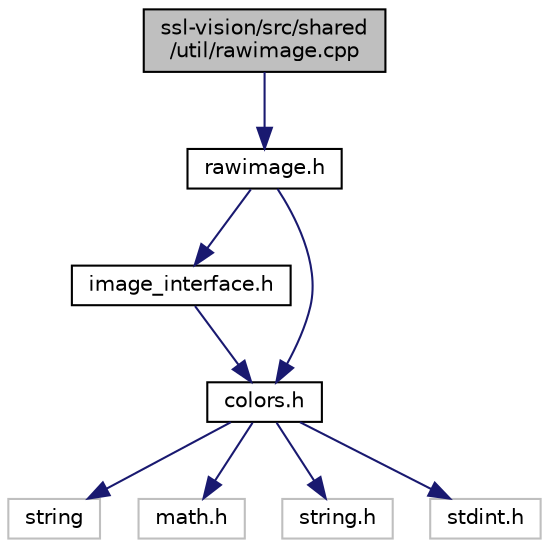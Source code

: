 digraph "ssl-vision/src/shared/util/rawimage.cpp"
{
 // INTERACTIVE_SVG=YES
  edge [fontname="Helvetica",fontsize="10",labelfontname="Helvetica",labelfontsize="10"];
  node [fontname="Helvetica",fontsize="10",shape=record];
  Node1 [label="ssl-vision/src/shared\l/util/rawimage.cpp",height=0.2,width=0.4,color="black", fillcolor="grey75", style="filled", fontcolor="black"];
  Node1 -> Node2 [color="midnightblue",fontsize="10",style="solid",fontname="Helvetica"];
  Node2 [label="rawimage.h",height=0.2,width=0.4,color="black", fillcolor="white", style="filled",URL="$d2/d80/rawimage_8h.html",tooltip="C++ Interface: RawImage. "];
  Node2 -> Node3 [color="midnightblue",fontsize="10",style="solid",fontname="Helvetica"];
  Node3 [label="image_interface.h",height=0.2,width=0.4,color="black", fillcolor="white", style="filled",URL="$d7/d70/image__interface_8h.html",tooltip="C++ Interface: image_interface. "];
  Node3 -> Node4 [color="midnightblue",fontsize="10",style="solid",fontname="Helvetica"];
  Node4 [label="colors.h",height=0.2,width=0.4,color="black", fillcolor="white", style="filled",URL="$da/dd8/colors_8h.html",tooltip="A collection of color related classes, types, and functions. "];
  Node4 -> Node5 [color="midnightblue",fontsize="10",style="solid",fontname="Helvetica"];
  Node5 [label="string",height=0.2,width=0.4,color="grey75", fillcolor="white", style="filled"];
  Node4 -> Node6 [color="midnightblue",fontsize="10",style="solid",fontname="Helvetica"];
  Node6 [label="math.h",height=0.2,width=0.4,color="grey75", fillcolor="white", style="filled"];
  Node4 -> Node7 [color="midnightblue",fontsize="10",style="solid",fontname="Helvetica"];
  Node7 [label="string.h",height=0.2,width=0.4,color="grey75", fillcolor="white", style="filled"];
  Node4 -> Node8 [color="midnightblue",fontsize="10",style="solid",fontname="Helvetica"];
  Node8 [label="stdint.h",height=0.2,width=0.4,color="grey75", fillcolor="white", style="filled"];
  Node2 -> Node4 [color="midnightblue",fontsize="10",style="solid",fontname="Helvetica"];
}

